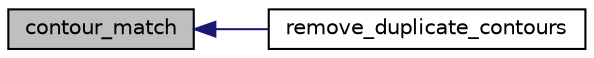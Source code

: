 digraph "contour_match"
{
  edge [fontname="Helvetica",fontsize="10",labelfontname="Helvetica",labelfontsize="10"];
  node [fontname="Helvetica",fontsize="10",shape=record];
  rankdir="LR";
  Node4 [label="contour_match",height=0.2,width=0.4,color="black", fillcolor="grey75", style="filled", fontcolor="black"];
  Node4 -> Node5 [dir="back",color="midnightblue",fontsize="10",style="solid",fontname="Helvetica"];
  Node5 [label="remove_duplicate_contours",height=0.2,width=0.4,color="black", fillcolor="white", style="filled",URL="$_i_p__ledge__detect_8hpp.html#a7ab582b1eb74a293b1492ea19a93c0da"];
}
